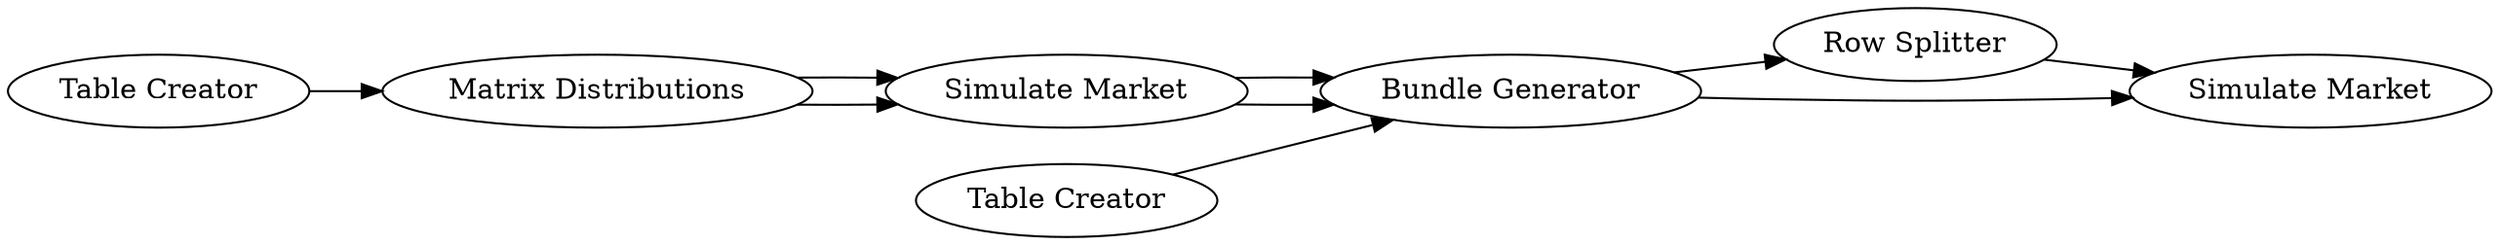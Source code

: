 digraph {
	1 [label="Table Creator"]
	2 [label="Matrix Distributions"]
	3 [label="Simulate Market"]
	4 [label="Bundle Generator"]
	5 [label="Table Creator"]
	6 [label="Row Splitter"]
	7 [label="Simulate Market"]
	1 -> 2
	2 -> 3
	2 -> 3
	3 -> 4
	3 -> 4
	4 -> 6
	4 -> 7
	5 -> 4
	6 -> 7
	rankdir=LR
}
